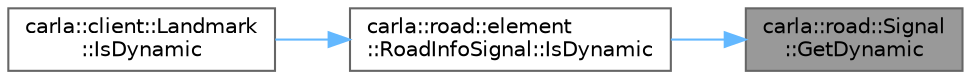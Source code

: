 digraph "carla::road::Signal::GetDynamic"
{
 // INTERACTIVE_SVG=YES
 // LATEX_PDF_SIZE
  bgcolor="transparent";
  edge [fontname=Helvetica,fontsize=10,labelfontname=Helvetica,labelfontsize=10];
  node [fontname=Helvetica,fontsize=10,shape=box,height=0.2,width=0.4];
  rankdir="RL";
  Node1 [id="Node000001",label="carla::road::Signal\l::GetDynamic",height=0.2,width=0.4,color="gray40", fillcolor="grey60", style="filled", fontcolor="black",tooltip=" "];
  Node1 -> Node2 [id="edge1_Node000001_Node000002",dir="back",color="steelblue1",style="solid",tooltip=" "];
  Node2 [id="Node000002",label="carla::road::element\l::RoadInfoSignal::IsDynamic",height=0.2,width=0.4,color="grey40", fillcolor="white", style="filled",URL="$d5/d51/classcarla_1_1road_1_1element_1_1RoadInfoSignal.html#a3f2728e16a3d7986530d0a2f891acc04",tooltip=" "];
  Node2 -> Node3 [id="edge2_Node000002_Node000003",dir="back",color="steelblue1",style="solid",tooltip=" "];
  Node3 [id="Node000003",label="carla::client::Landmark\l::IsDynamic",height=0.2,width=0.4,color="grey40", fillcolor="white", style="filled",URL="$d3/dc1/classcarla_1_1client_1_1Landmark.html#a41e36edb012d09ff23a1738b794caea5",tooltip=" "];
}
